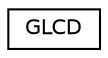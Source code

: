 digraph "Graphical Class Hierarchy"
{
 // LATEX_PDF_SIZE
  edge [fontname="Helvetica",fontsize="10",labelfontname="Helvetica",labelfontsize="10"];
  node [fontname="Helvetica",fontsize="10",shape=record];
  rankdir="LR";
  Node0 [label="GLCD",height=0.2,width=0.4,color="black", fillcolor="white", style="filled",URL="$class_g_l_c_d.html",tooltip="GLCD class."];
}
